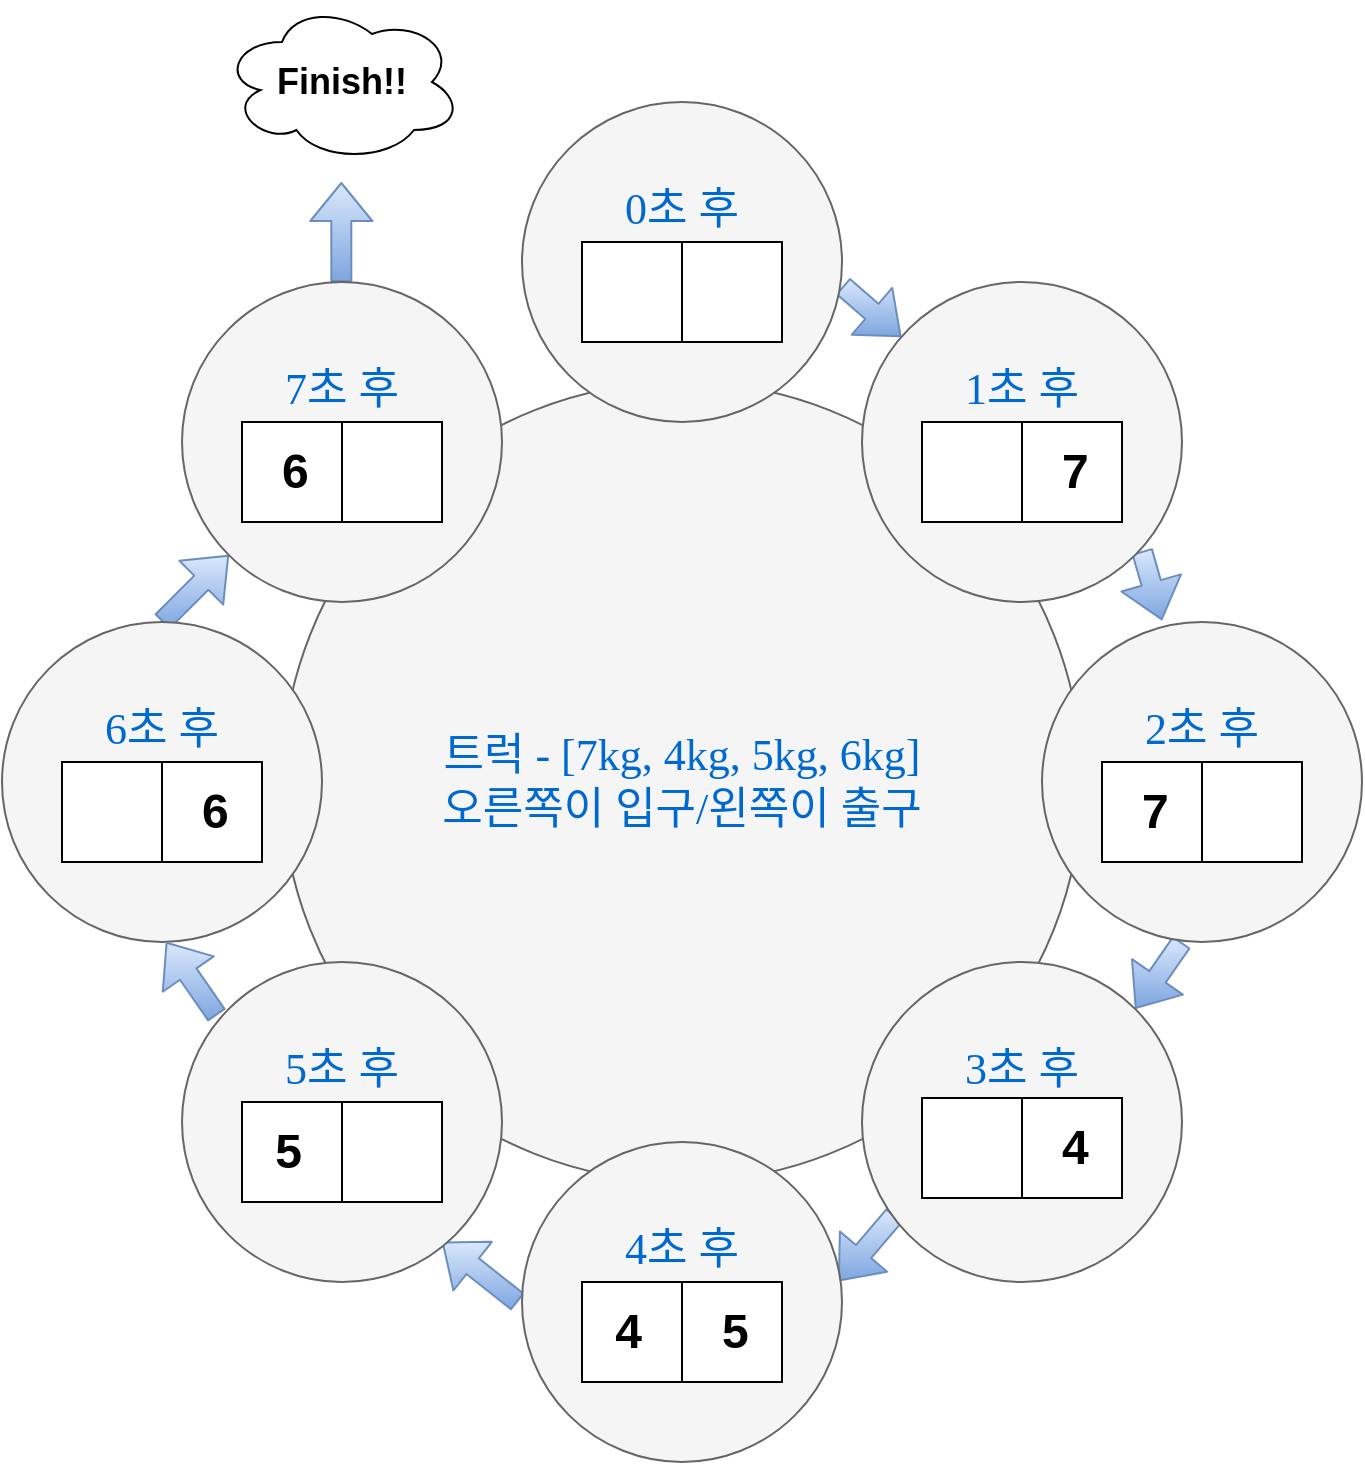 <mxfile version="14.7.4" type="github">
  <diagram name="Page-1" id="dd472eb7-4b8b-5cd9-a60b-b15522922e76">
    <mxGraphModel dx="716" dy="1227" grid="1" gridSize="10" guides="1" tooltips="1" connect="1" arrows="1" fold="1" page="1" pageScale="1" pageWidth="1100" pageHeight="850" background="none" math="0" shadow="0">
      <root>
        <mxCell id="0" />
        <mxCell id="1" parent="0" />
        <mxCell id="-GhSaxj0Hqy-70uD3YuT-39" value="" style="shape=flexArrow;endArrow=classic;html=1;gradientColor=#7ea6e0;fillColor=#dae8fc;strokeColor=#6c8ebf;exitX=0.5;exitY=0;exitDx=0;exitDy=0;" edge="1" parent="1">
          <mxGeometry width="50" height="50" relative="1" as="geometry">
            <mxPoint x="359.66" y="130.0" as="sourcePoint" />
            <mxPoint x="359.66" y="80" as="targetPoint" />
          </mxGeometry>
        </mxCell>
        <mxCell id="-GhSaxj0Hqy-70uD3YuT-38" value="" style="shape=flexArrow;endArrow=classic;html=1;gradientColor=#7ea6e0;fillColor=#dae8fc;strokeColor=#6c8ebf;exitX=0.5;exitY=0;exitDx=0;exitDy=0;entryX=0;entryY=1;entryDx=0;entryDy=0;" edge="1" parent="1" source="45236fa5f4b8e91a-4" target="45236fa5f4b8e91a-5">
          <mxGeometry width="50" height="50" relative="1" as="geometry">
            <mxPoint x="305.44" y="290.0" as="sourcePoint" />
            <mxPoint x="280" y="253.28" as="targetPoint" />
          </mxGeometry>
        </mxCell>
        <mxCell id="-GhSaxj0Hqy-70uD3YuT-36" value="" style="shape=flexArrow;endArrow=classic;html=1;gradientColor=#7ea6e0;fillColor=#dae8fc;strokeColor=#6c8ebf;" edge="1" parent="1">
          <mxGeometry width="50" height="50" relative="1" as="geometry">
            <mxPoint x="448" y="640" as="sourcePoint" />
            <mxPoint x="410" y="610" as="targetPoint" />
          </mxGeometry>
        </mxCell>
        <mxCell id="-GhSaxj0Hqy-70uD3YuT-35" value="" style="shape=flexArrow;endArrow=classic;html=1;gradientColor=#7ea6e0;fillColor=#dae8fc;strokeColor=#6c8ebf;entryX=0.988;entryY=0.435;entryDx=0;entryDy=0;entryPerimeter=0;exitX=0.102;exitY=0.791;exitDx=0;exitDy=0;exitPerimeter=0;" edge="1" parent="1" source="45236fa5f4b8e91a-7" target="45236fa5f4b8e91a-2">
          <mxGeometry width="50" height="50" relative="1" as="geometry">
            <mxPoint x="630" y="600" as="sourcePoint" />
            <mxPoint x="766.569" y="503.431" as="targetPoint" />
          </mxGeometry>
        </mxCell>
        <mxCell id="-GhSaxj0Hqy-70uD3YuT-33" value="" style="shape=flexArrow;endArrow=classic;html=1;exitX=1.002;exitY=0.575;exitDx=0;exitDy=0;exitPerimeter=0;gradientColor=#7ea6e0;fillColor=#dae8fc;strokeColor=#6c8ebf;entryX=0.375;entryY=-0.005;entryDx=0;entryDy=0;entryPerimeter=0;" edge="1" parent="1" target="45236fa5f4b8e91a-3">
          <mxGeometry width="50" height="50" relative="1" as="geometry">
            <mxPoint x="760" y="264.48" as="sourcePoint" />
            <mxPoint x="789.302" y="289.997" as="targetPoint" />
          </mxGeometry>
        </mxCell>
        <mxCell id="-GhSaxj0Hqy-70uD3YuT-34" value="" style="shape=flexArrow;endArrow=classic;html=1;exitX=1.002;exitY=0.575;exitDx=0;exitDy=0;exitPerimeter=0;gradientColor=#7ea6e0;fillColor=#dae8fc;strokeColor=#6c8ebf;entryX=1;entryY=0;entryDx=0;entryDy=0;" edge="1" parent="1" target="45236fa5f4b8e91a-7">
          <mxGeometry width="50" height="50" relative="1" as="geometry">
            <mxPoint x="779.88" y="460" as="sourcePoint" />
            <mxPoint x="800.12" y="494.72" as="targetPoint" />
          </mxGeometry>
        </mxCell>
        <mxCell id="-GhSaxj0Hqy-70uD3YuT-32" value="" style="shape=flexArrow;endArrow=classic;html=1;exitX=1.002;exitY=0.575;exitDx=0;exitDy=0;exitPerimeter=0;gradientColor=#7ea6e0;fillColor=#dae8fc;strokeColor=#6c8ebf;" edge="1" parent="1" source="45236fa5f4b8e91a-1" target="45236fa5f4b8e91a-6">
          <mxGeometry width="50" height="50" relative="1" as="geometry">
            <mxPoint x="530" y="290" as="sourcePoint" />
            <mxPoint x="580" y="240" as="targetPoint" />
          </mxGeometry>
        </mxCell>
        <mxCell id="374e34682ed331ee-1" value="트럭 - [7kg, 4kg, 5kg, 6kg]&lt;br&gt;오른쪽이 입구/왼쪽이 출구" style="ellipse;whiteSpace=wrap;html=1;rounded=0;shadow=0;dashed=0;comic=0;fontFamily=Verdana;fontSize=22;fontColor=#0069D1;fillColor=#f5f5f5;strokeColor=#666666;" parent="1" vertex="1">
          <mxGeometry x="330" y="180" width="400" height="400" as="geometry" />
        </mxCell>
        <mxCell id="45236fa5f4b8e91a-1" value="0초 후&lt;br&gt;&lt;br&gt;&lt;br&gt;" style="ellipse;whiteSpace=wrap;html=1;rounded=0;shadow=0;dashed=0;comic=0;fontFamily=Verdana;fontSize=22;fontColor=#0069D1;fillColor=#f5f5f5;strokeColor=#666666;" parent="1" vertex="1">
          <mxGeometry x="450" y="40" width="160" height="160" as="geometry" />
        </mxCell>
        <mxCell id="45236fa5f4b8e91a-2" value="4초 후&lt;br&gt;&lt;br&gt;&lt;br&gt;" style="ellipse;whiteSpace=wrap;html=1;rounded=0;shadow=0;dashed=0;comic=0;fontFamily=Verdana;fontSize=22;fontColor=#0069D1;fillColor=#f5f5f5;strokeColor=#666666;" parent="1" vertex="1">
          <mxGeometry x="450" y="560" width="160" height="160" as="geometry" />
        </mxCell>
        <mxCell id="45236fa5f4b8e91a-3" value="2초 후&lt;br&gt;&lt;br&gt;&lt;br&gt;" style="ellipse;whiteSpace=wrap;html=1;rounded=0;shadow=0;dashed=0;comic=0;fontFamily=Verdana;fontSize=22;fontColor=#0069D1;fillColor=#f5f5f5;strokeColor=#666666;" parent="1" vertex="1">
          <mxGeometry x="710" y="300" width="160" height="160" as="geometry" />
        </mxCell>
        <mxCell id="45236fa5f4b8e91a-4" value="6초 후&lt;br&gt;&lt;br&gt;&lt;br&gt;" style="ellipse;whiteSpace=wrap;html=1;rounded=0;shadow=0;dashed=0;comic=0;fontFamily=Verdana;fontSize=22;fontColor=#0069D1;fillColor=#f5f5f5;strokeColor=#666666;" parent="1" vertex="1">
          <mxGeometry x="190" y="300" width="160" height="160" as="geometry" />
        </mxCell>
        <mxCell id="45236fa5f4b8e91a-5" value="7초 후&lt;br&gt;&lt;br&gt;&lt;br&gt;" style="ellipse;whiteSpace=wrap;html=1;rounded=0;shadow=0;dashed=0;comic=0;fontFamily=Verdana;fontSize=22;fontColor=#0069D1;fillColor=#f5f5f5;strokeColor=#666666;" parent="1" vertex="1">
          <mxGeometry x="280" y="130" width="160" height="160" as="geometry" />
        </mxCell>
        <mxCell id="45236fa5f4b8e91a-6" value="1초 후&lt;br&gt;&lt;br&gt;&lt;br&gt;" style="ellipse;whiteSpace=wrap;html=1;rounded=0;shadow=0;dashed=0;comic=0;fontFamily=Verdana;fontSize=22;fontColor=#0069D1;fillColor=#f5f5f5;strokeColor=#666666;" parent="1" vertex="1">
          <mxGeometry x="620" y="130" width="160" height="160" as="geometry" />
        </mxCell>
        <mxCell id="45236fa5f4b8e91a-7" value="3초 후&lt;br&gt;&lt;br&gt;&lt;br&gt;" style="ellipse;whiteSpace=wrap;html=1;rounded=0;shadow=0;dashed=0;comic=0;fontFamily=Verdana;fontSize=22;fontColor=#0069D1;fillColor=#f5f5f5;strokeColor=#666666;" parent="1" vertex="1">
          <mxGeometry x="620" y="470" width="160" height="160" as="geometry" />
        </mxCell>
        <mxCell id="45236fa5f4b8e91a-8" value="5초 후&lt;br&gt;&lt;br&gt;&lt;br&gt;" style="ellipse;whiteSpace=wrap;html=1;rounded=0;shadow=0;dashed=0;comic=0;fontFamily=Verdana;fontSize=22;fontColor=#0069D1;fillColor=#f5f5f5;strokeColor=#666666;" parent="1" vertex="1">
          <mxGeometry x="280" y="470" width="160" height="160" as="geometry" />
        </mxCell>
        <mxCell id="-GhSaxj0Hqy-70uD3YuT-10" value="" style="group" vertex="1" connectable="0" parent="1">
          <mxGeometry x="650" y="200" width="100" height="50" as="geometry" />
        </mxCell>
        <mxCell id="-GhSaxj0Hqy-70uD3YuT-1" value="&lt;font style=&quot;font-size: 24px&quot;&gt;&lt;b&gt;&amp;nbsp; &amp;nbsp; &amp;nbsp; &amp;nbsp; 7&lt;/b&gt;&lt;/font&gt;" style="rounded=0;whiteSpace=wrap;html=1;" vertex="1" parent="-GhSaxj0Hqy-70uD3YuT-10">
          <mxGeometry width="100" height="50" as="geometry" />
        </mxCell>
        <mxCell id="-GhSaxj0Hqy-70uD3YuT-6" value="" style="endArrow=none;html=1;entryX=0.5;entryY=0;entryDx=0;entryDy=0;exitX=0.5;exitY=1;exitDx=0;exitDy=0;" edge="1" parent="-GhSaxj0Hqy-70uD3YuT-10" source="-GhSaxj0Hqy-70uD3YuT-1" target="-GhSaxj0Hqy-70uD3YuT-1">
          <mxGeometry width="50" height="50" relative="1" as="geometry">
            <mxPoint x="-448.333" y="190" as="sourcePoint" />
            <mxPoint x="-406.667" y="148.333" as="targetPoint" />
          </mxGeometry>
        </mxCell>
        <mxCell id="-GhSaxj0Hqy-70uD3YuT-11" value="" style="group" vertex="1" connectable="0" parent="1">
          <mxGeometry x="480" y="110" width="100" height="50" as="geometry" />
        </mxCell>
        <mxCell id="-GhSaxj0Hqy-70uD3YuT-12" value="" style="rounded=0;whiteSpace=wrap;html=1;" vertex="1" parent="-GhSaxj0Hqy-70uD3YuT-11">
          <mxGeometry width="100" height="50" as="geometry" />
        </mxCell>
        <mxCell id="-GhSaxj0Hqy-70uD3YuT-13" value="" style="endArrow=none;html=1;entryX=0.5;entryY=0;entryDx=0;entryDy=0;exitX=0.5;exitY=1;exitDx=0;exitDy=0;" edge="1" parent="-GhSaxj0Hqy-70uD3YuT-11" source="-GhSaxj0Hqy-70uD3YuT-12" target="-GhSaxj0Hqy-70uD3YuT-12">
          <mxGeometry width="50" height="50" relative="1" as="geometry">
            <mxPoint x="-448.333" y="190" as="sourcePoint" />
            <mxPoint x="-406.667" y="148.333" as="targetPoint" />
          </mxGeometry>
        </mxCell>
        <mxCell id="-GhSaxj0Hqy-70uD3YuT-14" value="" style="group" vertex="1" connectable="0" parent="1">
          <mxGeometry x="740" y="370" width="100" height="50" as="geometry" />
        </mxCell>
        <mxCell id="-GhSaxj0Hqy-70uD3YuT-15" value="&lt;font style=&quot;font-size: 24px&quot;&gt;&lt;b&gt;7&amp;nbsp; &amp;nbsp; &amp;nbsp; &amp;nbsp;&lt;/b&gt;&lt;/font&gt;" style="rounded=0;whiteSpace=wrap;html=1;" vertex="1" parent="-GhSaxj0Hqy-70uD3YuT-14">
          <mxGeometry width="100" height="50" as="geometry" />
        </mxCell>
        <mxCell id="-GhSaxj0Hqy-70uD3YuT-16" value="" style="endArrow=none;html=1;entryX=0.5;entryY=0;entryDx=0;entryDy=0;exitX=0.5;exitY=1;exitDx=0;exitDy=0;" edge="1" parent="-GhSaxj0Hqy-70uD3YuT-14" source="-GhSaxj0Hqy-70uD3YuT-15" target="-GhSaxj0Hqy-70uD3YuT-15">
          <mxGeometry width="50" height="50" relative="1" as="geometry">
            <mxPoint x="-448.333" y="190" as="sourcePoint" />
            <mxPoint x="-406.667" y="148.333" as="targetPoint" />
          </mxGeometry>
        </mxCell>
        <mxCell id="-GhSaxj0Hqy-70uD3YuT-17" value="" style="group" vertex="1" connectable="0" parent="1">
          <mxGeometry x="650" y="538" width="100" height="50" as="geometry" />
        </mxCell>
        <mxCell id="-GhSaxj0Hqy-70uD3YuT-18" value="&lt;font style=&quot;font-size: 24px&quot;&gt;&lt;b&gt;&amp;nbsp; &amp;nbsp; &amp;nbsp; &amp;nbsp; 4&lt;/b&gt;&lt;/font&gt;" style="rounded=0;whiteSpace=wrap;html=1;" vertex="1" parent="-GhSaxj0Hqy-70uD3YuT-17">
          <mxGeometry width="100" height="50" as="geometry" />
        </mxCell>
        <mxCell id="-GhSaxj0Hqy-70uD3YuT-19" value="" style="endArrow=none;html=1;entryX=0.5;entryY=0;entryDx=0;entryDy=0;exitX=0.5;exitY=1;exitDx=0;exitDy=0;" edge="1" parent="-GhSaxj0Hqy-70uD3YuT-17" source="-GhSaxj0Hqy-70uD3YuT-18" target="-GhSaxj0Hqy-70uD3YuT-18">
          <mxGeometry width="50" height="50" relative="1" as="geometry">
            <mxPoint x="-448.333" y="190" as="sourcePoint" />
            <mxPoint x="-406.667" y="148.333" as="targetPoint" />
          </mxGeometry>
        </mxCell>
        <mxCell id="-GhSaxj0Hqy-70uD3YuT-20" value="" style="group" vertex="1" connectable="0" parent="1">
          <mxGeometry x="480" y="630" width="100" height="50" as="geometry" />
        </mxCell>
        <mxCell id="-GhSaxj0Hqy-70uD3YuT-21" value="&lt;span style=&quot;font-size: 24px&quot;&gt;&lt;b&gt;4&amp;nbsp; &amp;nbsp; &amp;nbsp; 5&lt;/b&gt;&lt;/span&gt;" style="rounded=0;whiteSpace=wrap;html=1;" vertex="1" parent="-GhSaxj0Hqy-70uD3YuT-20">
          <mxGeometry width="100" height="50" as="geometry" />
        </mxCell>
        <mxCell id="-GhSaxj0Hqy-70uD3YuT-22" value="" style="endArrow=none;html=1;entryX=0.5;entryY=0;entryDx=0;entryDy=0;exitX=0.5;exitY=1;exitDx=0;exitDy=0;" edge="1" parent="-GhSaxj0Hqy-70uD3YuT-20" source="-GhSaxj0Hqy-70uD3YuT-21" target="-GhSaxj0Hqy-70uD3YuT-21">
          <mxGeometry width="50" height="50" relative="1" as="geometry">
            <mxPoint x="-448.333" y="190" as="sourcePoint" />
            <mxPoint x="-406.667" y="148.333" as="targetPoint" />
          </mxGeometry>
        </mxCell>
        <mxCell id="-GhSaxj0Hqy-70uD3YuT-23" value="" style="group" vertex="1" connectable="0" parent="1">
          <mxGeometry x="310" y="540" width="100" height="50" as="geometry" />
        </mxCell>
        <mxCell id="-GhSaxj0Hqy-70uD3YuT-24" value="&lt;span style=&quot;font-size: 24px&quot;&gt;&lt;b&gt;5&amp;nbsp; &amp;nbsp; &amp;nbsp; &amp;nbsp;&amp;nbsp;&lt;/b&gt;&lt;/span&gt;" style="rounded=0;whiteSpace=wrap;html=1;" vertex="1" parent="-GhSaxj0Hqy-70uD3YuT-23">
          <mxGeometry width="100" height="50" as="geometry" />
        </mxCell>
        <mxCell id="-GhSaxj0Hqy-70uD3YuT-25" value="" style="endArrow=none;html=1;entryX=0.5;entryY=0;entryDx=0;entryDy=0;exitX=0.5;exitY=1;exitDx=0;exitDy=0;" edge="1" parent="-GhSaxj0Hqy-70uD3YuT-23" source="-GhSaxj0Hqy-70uD3YuT-24" target="-GhSaxj0Hqy-70uD3YuT-24">
          <mxGeometry width="50" height="50" relative="1" as="geometry">
            <mxPoint x="-448.333" y="190" as="sourcePoint" />
            <mxPoint x="-406.667" y="148.333" as="targetPoint" />
          </mxGeometry>
        </mxCell>
        <mxCell id="-GhSaxj0Hqy-70uD3YuT-26" value="" style="group" vertex="1" connectable="0" parent="1">
          <mxGeometry x="220" y="370" width="100" height="50" as="geometry" />
        </mxCell>
        <mxCell id="-GhSaxj0Hqy-70uD3YuT-27" value="&lt;span style=&quot;font-size: 24px&quot;&gt;&lt;b&gt;&amp;nbsp; &amp;nbsp; &amp;nbsp; &amp;nbsp; 6&lt;/b&gt;&lt;/span&gt;" style="rounded=0;whiteSpace=wrap;html=1;" vertex="1" parent="-GhSaxj0Hqy-70uD3YuT-26">
          <mxGeometry width="100" height="50" as="geometry" />
        </mxCell>
        <mxCell id="-GhSaxj0Hqy-70uD3YuT-28" value="" style="endArrow=none;html=1;entryX=0.5;entryY=0;entryDx=0;entryDy=0;exitX=0.5;exitY=1;exitDx=0;exitDy=0;" edge="1" parent="-GhSaxj0Hqy-70uD3YuT-26" source="-GhSaxj0Hqy-70uD3YuT-27" target="-GhSaxj0Hqy-70uD3YuT-27">
          <mxGeometry width="50" height="50" relative="1" as="geometry">
            <mxPoint x="-448.333" y="190" as="sourcePoint" />
            <mxPoint x="-406.667" y="148.333" as="targetPoint" />
          </mxGeometry>
        </mxCell>
        <mxCell id="-GhSaxj0Hqy-70uD3YuT-29" value="" style="group" vertex="1" connectable="0" parent="1">
          <mxGeometry x="310" y="200" width="100" height="50" as="geometry" />
        </mxCell>
        <mxCell id="-GhSaxj0Hqy-70uD3YuT-30" value="&lt;span style=&quot;font-size: 24px&quot;&gt;&lt;b&gt;6&amp;nbsp; &amp;nbsp; &amp;nbsp; &amp;nbsp;&lt;/b&gt;&lt;/span&gt;" style="rounded=0;whiteSpace=wrap;html=1;" vertex="1" parent="-GhSaxj0Hqy-70uD3YuT-29">
          <mxGeometry width="100" height="50" as="geometry" />
        </mxCell>
        <mxCell id="-GhSaxj0Hqy-70uD3YuT-31" value="" style="endArrow=none;html=1;entryX=0.5;entryY=0;entryDx=0;entryDy=0;exitX=0.5;exitY=1;exitDx=0;exitDy=0;" edge="1" parent="-GhSaxj0Hqy-70uD3YuT-29" source="-GhSaxj0Hqy-70uD3YuT-30" target="-GhSaxj0Hqy-70uD3YuT-30">
          <mxGeometry width="50" height="50" relative="1" as="geometry">
            <mxPoint x="-448.333" y="190" as="sourcePoint" />
            <mxPoint x="-406.667" y="148.333" as="targetPoint" />
          </mxGeometry>
        </mxCell>
        <mxCell id="-GhSaxj0Hqy-70uD3YuT-37" value="" style="shape=flexArrow;endArrow=classic;html=1;gradientColor=#7ea6e0;fillColor=#dae8fc;strokeColor=#6c8ebf;exitX=0.109;exitY=0.167;exitDx=0;exitDy=0;exitPerimeter=0;" edge="1" parent="1" source="45236fa5f4b8e91a-8">
          <mxGeometry width="50" height="50" relative="1" as="geometry">
            <mxPoint x="310" y="490.0" as="sourcePoint" />
            <mxPoint x="272" y="460.0" as="targetPoint" />
          </mxGeometry>
        </mxCell>
        <mxCell id="-GhSaxj0Hqy-70uD3YuT-40" value="&lt;font style=&quot;font-size: 18px&quot;&gt;&lt;b&gt;Finish!!&lt;/b&gt;&lt;/font&gt;" style="ellipse;shape=cloud;whiteSpace=wrap;html=1;" vertex="1" parent="1">
          <mxGeometry x="300" y="-10" width="120" height="80" as="geometry" />
        </mxCell>
      </root>
    </mxGraphModel>
  </diagram>
</mxfile>
